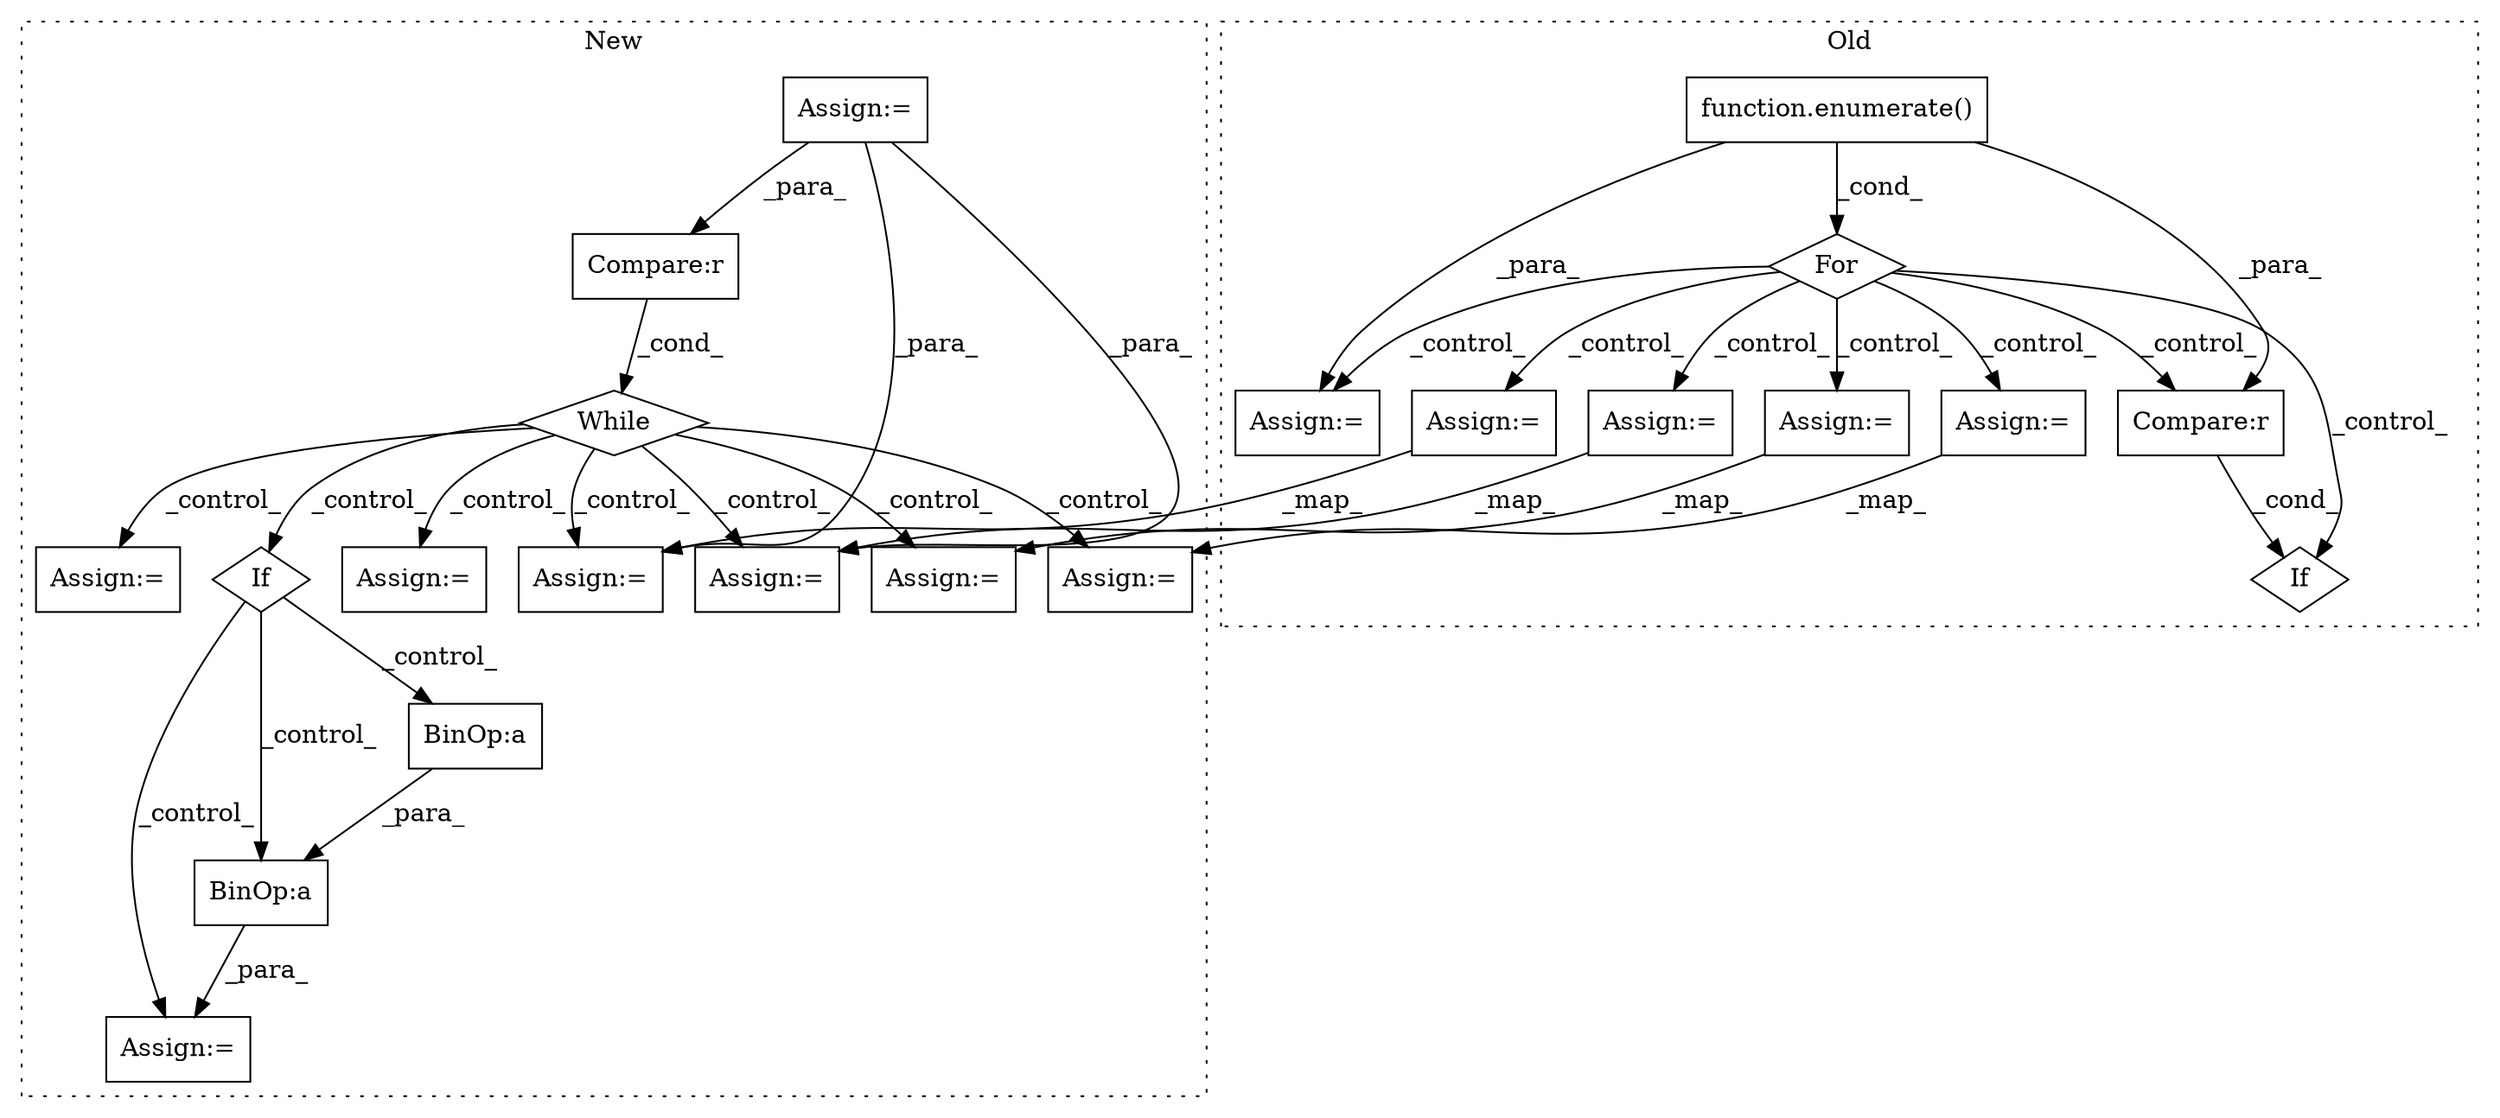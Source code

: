 digraph G {
subgraph cluster0 {
1 [label="If" a="96" s="13514" l="3" shape="diamond"];
5 [label="Compare:r" a="40" s="13557" l="10" shape="box"];
9 [label="function.enumerate()" a="75" s="9359,9385" l="10,1" shape="box"];
12 [label="For" a="107" s="9336,9386" l="4,48" shape="diamond"];
13 [label="Assign:=" a="68" s="9718" l="3" shape="box"];
15 [label="Assign:=" a="68" s="9579" l="3" shape="box"];
18 [label="Assign:=" a="68" s="12277" l="3" shape="box"];
20 [label="Assign:=" a="68" s="11866" l="3" shape="box"];
22 [label="Assign:=" a="68" s="12937" l="3" shape="box"];
label = "Old";
style="dotted";
}
subgraph cluster1 {
2 [label="While" a="52" s="11918,11946" l="6,48" shape="diamond"];
3 [label="Assign:=" a="68" s="15662" l="3" shape="box"];
4 [label="Assign:=" a="68" s="16498" l="4" shape="box"];
6 [label="Compare:r" a="40" s="11924" l="22" shape="box"];
7 [label="If" a="96" s="15563" l="3" shape="diamond"];
8 [label="Assign:=" a="68" s="16370" l="3" shape="box"];
10 [label="BinOp:a" a="82" s="15676" l="21" shape="box"];
11 [label="BinOp:a" a="82" s="15676" l="3" shape="box"];
14 [label="Assign:=" a="68" s="12306" l="3" shape="box"];
16 [label="Assign:=" a="68" s="12153" l="3" shape="box"];
17 [label="Assign:=" a="68" s="14865" l="3" shape="box"];
19 [label="Assign:=" a="68" s="14454" l="3" shape="box"];
21 [label="Assign:=" a="68" s="11886" l="3" shape="box"];
label = "New";
style="dotted";
}
2 -> 17 [label="_control_"];
2 -> 7 [label="_control_"];
2 -> 14 [label="_control_"];
2 -> 8 [label="_control_"];
2 -> 19 [label="_control_"];
2 -> 16 [label="_control_"];
2 -> 4 [label="_control_"];
5 -> 1 [label="_cond_"];
6 -> 2 [label="_cond_"];
7 -> 11 [label="_control_"];
7 -> 3 [label="_control_"];
7 -> 10 [label="_control_"];
9 -> 12 [label="_cond_"];
9 -> 5 [label="_para_"];
9 -> 22 [label="_para_"];
10 -> 3 [label="_para_"];
11 -> 10 [label="_para_"];
12 -> 5 [label="_control_"];
12 -> 22 [label="_control_"];
12 -> 18 [label="_control_"];
12 -> 13 [label="_control_"];
12 -> 1 [label="_control_"];
12 -> 15 [label="_control_"];
12 -> 20 [label="_control_"];
13 -> 14 [label="_map_"];
15 -> 16 [label="_map_"];
18 -> 17 [label="_map_"];
20 -> 19 [label="_map_"];
21 -> 6 [label="_para_"];
21 -> 16 [label="_para_"];
21 -> 14 [label="_para_"];
}